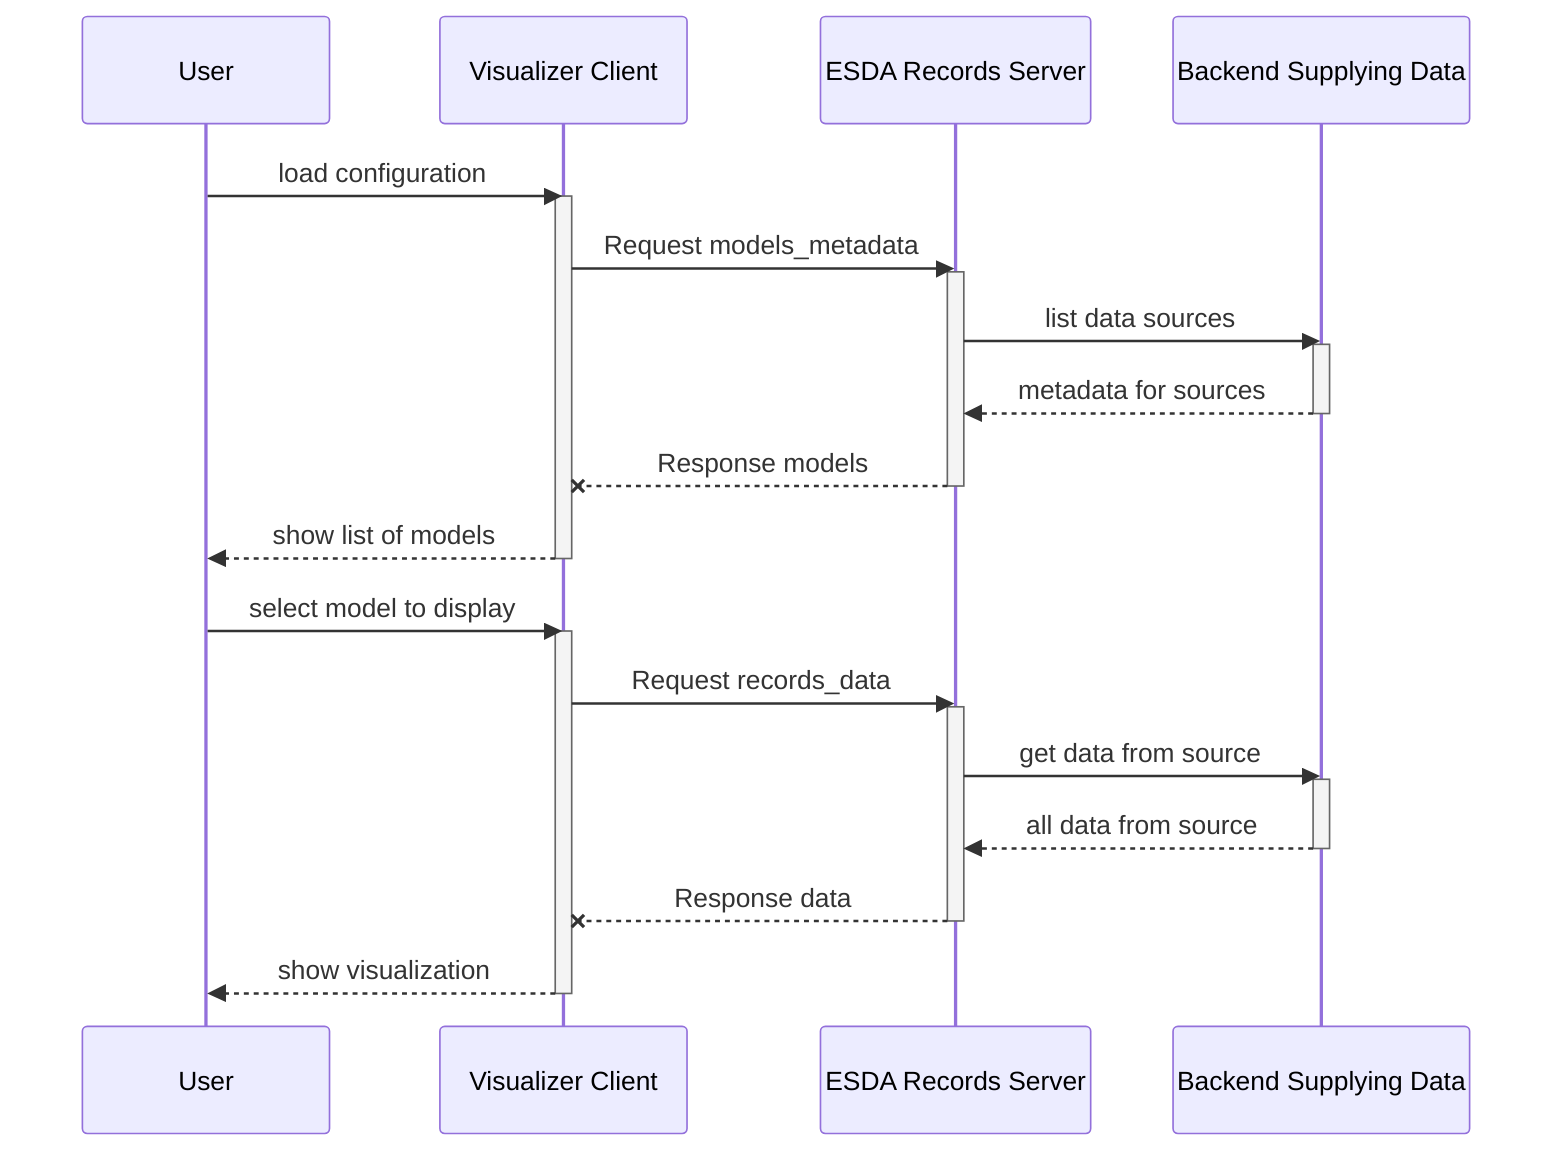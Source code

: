 sequenceDiagram

participant User
participant Visualizer Client
participant ESDA Records Server
participant Backend Supplying Data

User ->> Visualizer Client: load configuration
activate Visualizer Client
Visualizer Client ->> ESDA Records Server: Request models_metadata
activate ESDA Records Server
ESDA Records Server ->> Backend Supplying Data: list data sources
activate Backend Supplying Data
Backend Supplying Data -->> ESDA Records Server: metadata for sources
deactivate Backend Supplying Data
ESDA Records Server --x Visualizer Client: Response models
deactivate ESDA Records Server
Visualizer Client -->> User: show list of models
deactivate Visualizer Client

User ->> Visualizer Client: select model to display
activate Visualizer Client
Visualizer Client ->> ESDA Records Server: Request records_data
activate ESDA Records Server
ESDA Records Server ->> Backend Supplying Data: get data from source
activate Backend Supplying Data
Backend Supplying Data -->> ESDA Records Server: all data from source
deactivate Backend Supplying Data
ESDA Records Server --x Visualizer Client: Response data
deactivate ESDA Records Server
Visualizer Client -->> User: show visualization
deactivate Visualizer Client